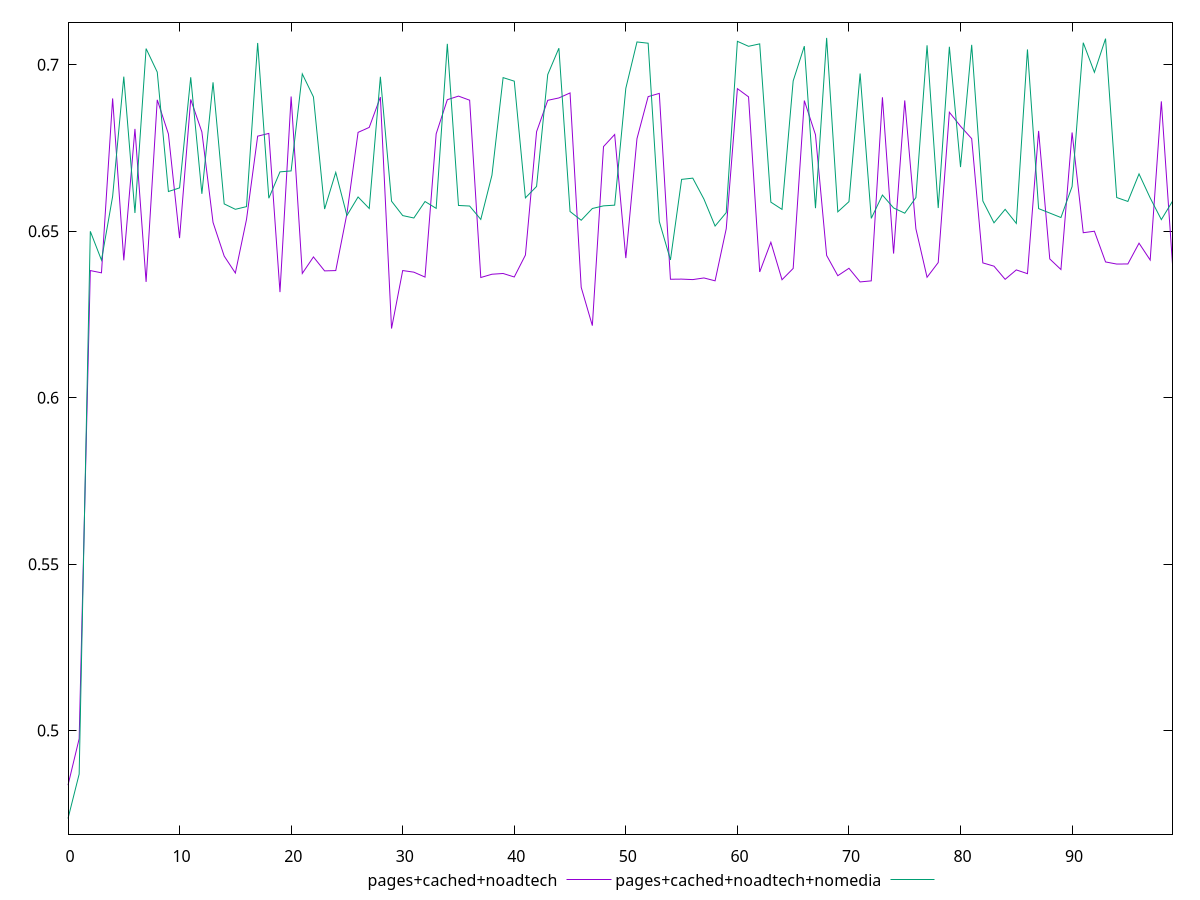 reset

$pagesCachedNoadtech <<EOF
0 0.483616144523678
1 0.4975622249177725
2 0.638196789810002
3 0.6375207567828182
4 0.6899077659760419
5 0.6412725897299125
6 0.6807448254933006
7 0.6347854046073441
8 0.6894878712409225
9 0.6792312709176168
10 0.6479454640559132
11 0.6896055253475243
12 0.6798403751887899
13 0.6526598579796219
14 0.642547987274683
15 0.6374605922854848
16 0.6535503811638534
17 0.6785706166288894
18 0.679399143952469
19 0.6317234225032777
20 0.6904782405485227
21 0.6373307074352615
22 0.6422967394517569
23 0.638099702279537
24 0.6381962471310414
25 0.6552474204926747
26 0.6797098206575178
27 0.681204592068882
28 0.6903102653288506
29 0.6207839500801872
30 0.6382016236817117
31 0.6377185464032353
32 0.6362398045515706
33 0.6792707875247569
34 0.6895233610606639
35 0.6906054955362159
36 0.6893741060494329
37 0.6361116176961079
38 0.6370981137531154
39 0.6373185378765063
40 0.6362699821230499
41 0.6428507115624376
42 0.6799145188928089
43 0.6893381337407998
44 0.6900535149749841
45 0.691557675061069
46 0.6331567703299695
47 0.6216554455800328
48 0.6754428463630555
49 0.6790714323925932
50 0.6419377267931042
51 0.6778301729618379
52 0.6904521565918114
53 0.6914189486269371
54 0.6355882986507916
55 0.6356285752358679
56 0.6354869801611192
57 0.6359788119589481
58 0.6351165941115018
59 0.6507570295574101
60 0.6928404001851729
61 0.6903845266337559
62 0.6377826274766781
63 0.6466993616291457
64 0.6354424073304118
65 0.6388421791594737
66 0.6892632248058456
67 0.6789916297081624
68 0.6427345581721225
69 0.6366544553808424
70 0.6388805456542309
71 0.6347856665198716
72 0.6351055259093473
73 0.6902500538028131
74 0.6432988563792548
75 0.6892991810883666
76 0.65073996451214
77 0.6361863758937566
78 0.6406031575625183
79 0.6857516983843219
80 0.6815573443670605
81 0.6778328556462742
82 0.6405050621385945
83 0.6395173322515185
84 0.6355670605793406
85 0.6383933570326008
86 0.637266750883171
87 0.6801460381129683
88 0.6416901694168489
89 0.6385134241436744
90 0.6796775847483711
91 0.6495664930903114
92 0.650014312386274
93 0.6407892630901344
94 0.6401517547579308
95 0.6401851788504365
96 0.6464231658248475
97 0.6413636123158161
98 0.6890209022793842
99 0.6401180069753785
EOF

$pagesCachedNoadtechNomedia <<EOF
0 0.47359489888930234
1 0.48693987052045684
2 0.6499853015625255
3 0.6413318392113273
4 0.6604682106164503
5 0.6964441296065117
6 0.6554909595044239
7 0.7048749541271937
8 0.6978189770692699
9 0.6619422940215298
10 0.6630357147171003
11 0.696264699333653
12 0.6612476780438794
13 0.6947501583393948
14 0.6582217807383867
15 0.6566006418725852
16 0.6574031850489814
17 0.7065743420902829
18 0.6599242948812913
19 0.6678437822737544
20 0.6681351962664247
21 0.6972717802910547
22 0.6903572394569351
23 0.6566788772383089
24 0.6676908274207304
25 0.6547461590341027
26 0.660303994370845
27 0.656845691760499
28 0.6964039829212841
29 0.6590432704394406
30 0.6547148440507804
31 0.6539893019793904
32 0.6589420954978196
33 0.6568835597931763
34 0.7063062556817618
35 0.6577568811674253
36 0.6575814917356957
37 0.6535614374134301
38 0.6668562414142447
39 0.6961617437374541
40 0.6950922407295301
41 0.6600367711583689
42 0.6634634307428772
43 0.6970666385553352
44 0.7049966834025791
45 0.6559413121723472
46 0.6533138861984122
47 0.6568463028511448
48 0.6576365821433596
49 0.6578465739725025
50 0.6929588275768173
51 0.7068715258338498
52 0.7064947019734525
53 0.6529285409663498
54 0.6413996586708572
55 0.665589006982998
56 0.6659624801821393
57 0.6596756336411147
58 0.6515760636083288
59 0.6556039425142071
60 0.707063921369197
61 0.7055655299273638
62 0.7062958469663652
63 0.6587478398942872
64 0.6565755497424846
65 0.695168726745664
66 0.7056110977423298
67 0.6569375597929443
68 0.708087063985229
69 0.6558392698858659
70 0.6588969290812262
71 0.6973929719916369
72 0.6538775113449603
73 0.6608821250027035
74 0.6570072077302992
75 0.6554364275299924
76 0.6601245452657618
77 0.7058574219315367
78 0.6569839596272761
79 0.7054301199862532
80 0.6692917826318187
81 0.7060106223915027
82 0.6591053727247279
83 0.6525420129802189
84 0.6565883833414684
85 0.6523680092140876
86 0.7046322226930188
87 0.656810278911627
88 0.6554741682958144
89 0.6541312249011182
90 0.6634318961811688
91 0.7066446360011593
92 0.6977489430053017
93 0.7078683625053699
94 0.660139611437597
95 0.6589614518877474
96 0.6672345653382653
97 0.6600156860495714
98 0.6535033419861087
99 0.6590307753290907
EOF

set key outside below
set xrange [0:99]
set yrange [0.4689050555873838:0.7127769072871476]
set trange [0.4689050555873838:0.7127769072871476]
set terminal svg size 640, 520 enhanced background rgb 'white'
set output "report_00017_2021-02-10T15-08-03.406Z/meta/pScore/comparison/line/2_vs_3.svg"

plot $pagesCachedNoadtech title "pages+cached+noadtech" with line, \
     $pagesCachedNoadtechNomedia title "pages+cached+noadtech+nomedia" with line

reset
